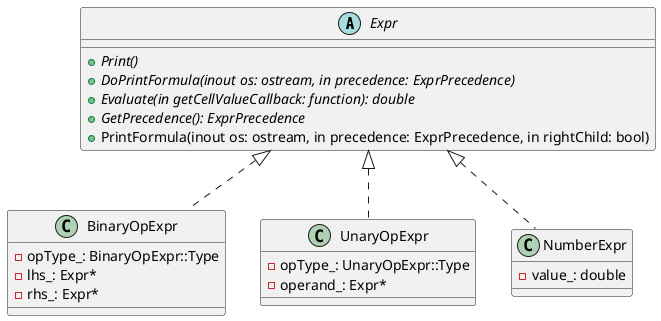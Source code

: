 
@startuml

abstract class Expr {
    +{abstract} Print()
    +{abstract} DoPrintFormula(inout os: ostream, in precedence: ExprPrecedence)
    +{abstract} Evaluate(in getCellValueCallback: function): double
    +{abstract} GetPrecedence(): ExprPrecedence
    +PrintFormula(inout os: ostream, in precedence: ExprPrecedence, in rightChild: bool)
}

class BinaryOpExpr {
    -opType_: BinaryOpExpr::Type
    -lhs_: Expr*
    -rhs_: Expr*
}

class UnaryOpExpr {
    -opType_: UnaryOpExpr::Type
    -operand_: Expr*
}

class NumberExpr {
    -value_: double
}

class BinaryOpExpr implements Expr
class UnaryOpExpr implements Expr
class NumberExpr implements Expr

@enduml
